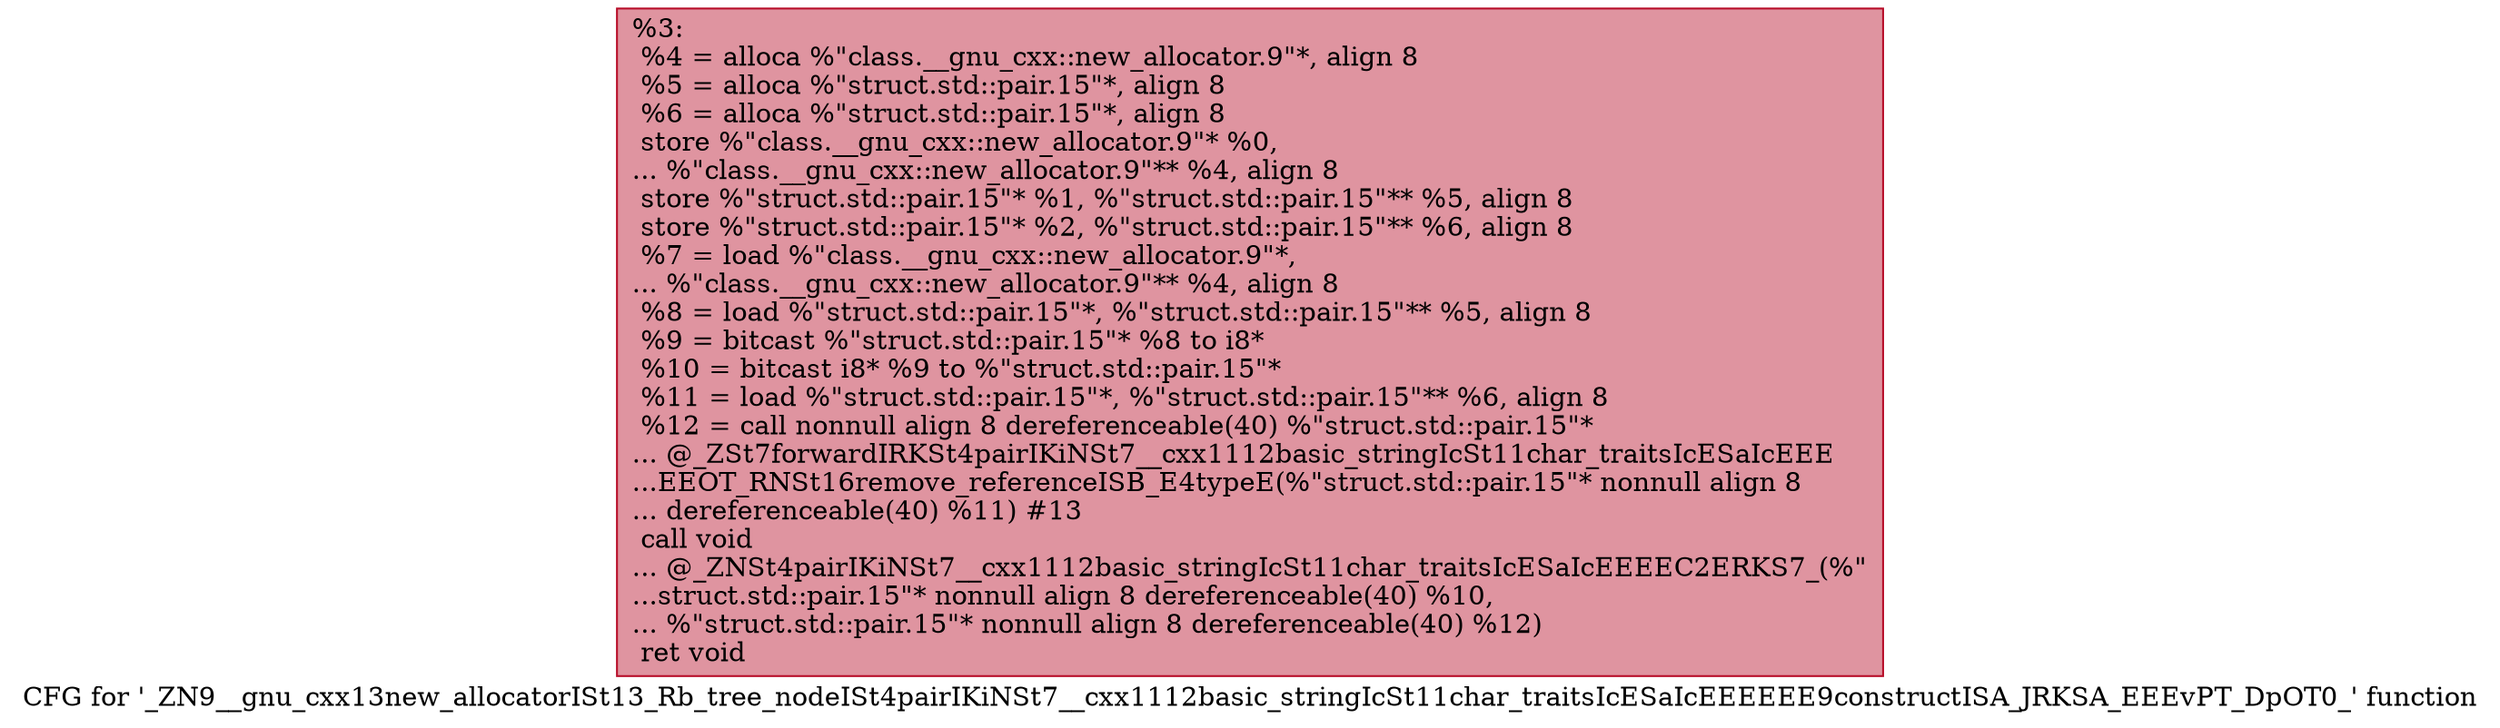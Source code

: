 digraph "CFG for '_ZN9__gnu_cxx13new_allocatorISt13_Rb_tree_nodeISt4pairIKiNSt7__cxx1112basic_stringIcSt11char_traitsIcESaIcEEEEEE9constructISA_JRKSA_EEEvPT_DpOT0_' function" {
	label="CFG for '_ZN9__gnu_cxx13new_allocatorISt13_Rb_tree_nodeISt4pairIKiNSt7__cxx1112basic_stringIcSt11char_traitsIcESaIcEEEEEE9constructISA_JRKSA_EEEvPT_DpOT0_' function";

	Node0x55a84683bfe0 [shape=record,color="#b70d28ff", style=filled, fillcolor="#b70d2870",label="{%3:\l  %4 = alloca %\"class.__gnu_cxx::new_allocator.9\"*, align 8\l  %5 = alloca %\"struct.std::pair.15\"*, align 8\l  %6 = alloca %\"struct.std::pair.15\"*, align 8\l  store %\"class.__gnu_cxx::new_allocator.9\"* %0,\l... %\"class.__gnu_cxx::new_allocator.9\"** %4, align 8\l  store %\"struct.std::pair.15\"* %1, %\"struct.std::pair.15\"** %5, align 8\l  store %\"struct.std::pair.15\"* %2, %\"struct.std::pair.15\"** %6, align 8\l  %7 = load %\"class.__gnu_cxx::new_allocator.9\"*,\l... %\"class.__gnu_cxx::new_allocator.9\"** %4, align 8\l  %8 = load %\"struct.std::pair.15\"*, %\"struct.std::pair.15\"** %5, align 8\l  %9 = bitcast %\"struct.std::pair.15\"* %8 to i8*\l  %10 = bitcast i8* %9 to %\"struct.std::pair.15\"*\l  %11 = load %\"struct.std::pair.15\"*, %\"struct.std::pair.15\"** %6, align 8\l  %12 = call nonnull align 8 dereferenceable(40) %\"struct.std::pair.15\"*\l... @_ZSt7forwardIRKSt4pairIKiNSt7__cxx1112basic_stringIcSt11char_traitsIcESaIcEEE\l...EEOT_RNSt16remove_referenceISB_E4typeE(%\"struct.std::pair.15\"* nonnull align 8\l... dereferenceable(40) %11) #13\l  call void\l... @_ZNSt4pairIKiNSt7__cxx1112basic_stringIcSt11char_traitsIcESaIcEEEEC2ERKS7_(%\"\l...struct.std::pair.15\"* nonnull align 8 dereferenceable(40) %10,\l... %\"struct.std::pair.15\"* nonnull align 8 dereferenceable(40) %12)\l  ret void\l}"];
}
